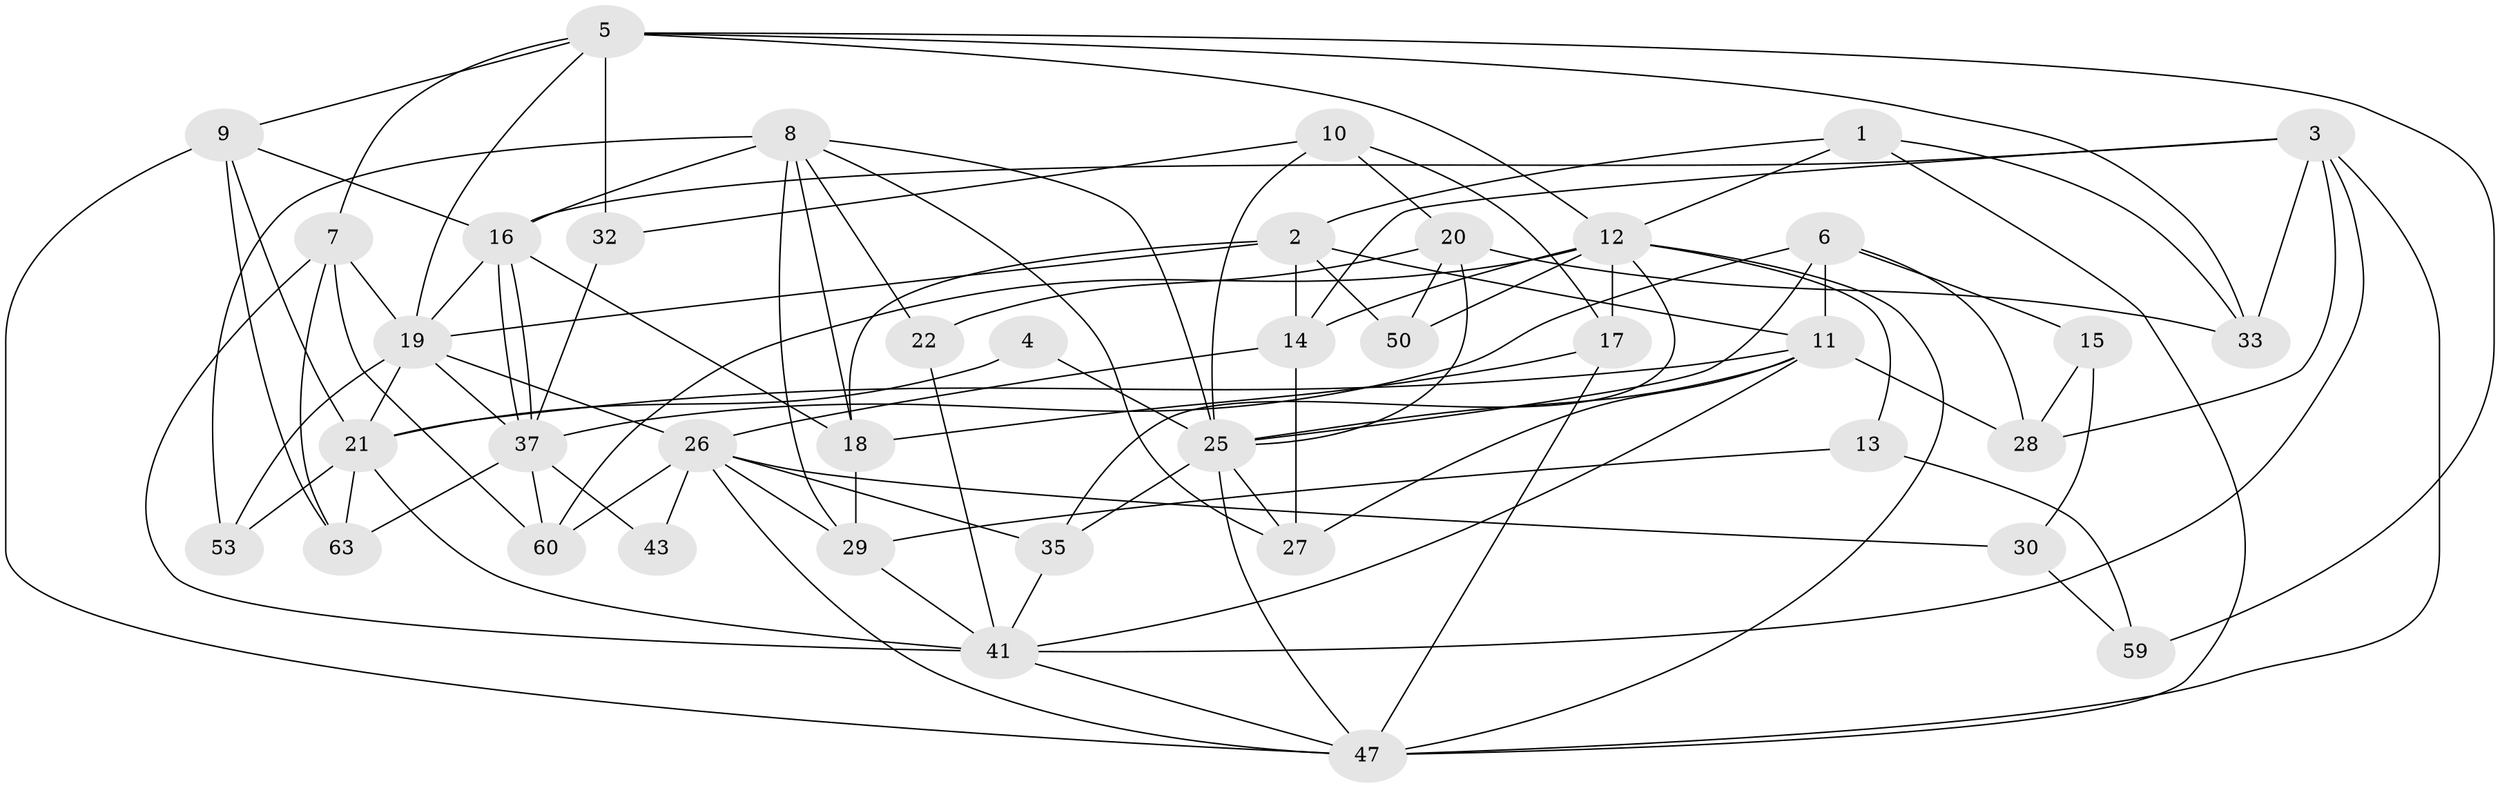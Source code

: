 // original degree distribution, {2: 0.09230769230769231, 3: 0.3230769230769231, 4: 0.26153846153846155, 6: 0.09230769230769231, 5: 0.2, 8: 0.03076923076923077}
// Generated by graph-tools (version 1.1) at 2025/11/02/27/25 16:11:20]
// undirected, 40 vertices, 102 edges
graph export_dot {
graph [start="1"]
  node [color=gray90,style=filled];
  1 [super="+45"];
  2 [super="+55"];
  3 [super="+51"];
  4;
  5 [super="+39"];
  6 [super="+49"];
  7 [super="+61"];
  8 [super="+65"];
  9 [super="+64"];
  10;
  11 [super="+34"];
  12 [super="+31"];
  13;
  14 [super="+23"];
  15;
  16 [super="+36"];
  17 [super="+48"];
  18 [super="+52"];
  19 [super="+62"];
  20 [super="+42"];
  21 [super="+24"];
  22;
  25 [super="+57"];
  26 [super="+56"];
  27 [super="+46"];
  28;
  29 [super="+38"];
  30;
  32;
  33;
  35 [super="+58"];
  37 [super="+40"];
  41 [super="+44"];
  43;
  47 [super="+54"];
  50;
  53;
  59;
  60;
  63;
  1 -- 47;
  1 -- 2;
  1 -- 12;
  1 -- 33;
  2 -- 50;
  2 -- 11;
  2 -- 18;
  2 -- 19;
  2 -- 14;
  3 -- 33;
  3 -- 28;
  3 -- 47;
  3 -- 16;
  3 -- 41;
  3 -- 14;
  4 -- 21;
  4 -- 25;
  5 -- 33;
  5 -- 59;
  5 -- 32;
  5 -- 19;
  5 -- 7;
  5 -- 12;
  5 -- 9;
  6 -- 28;
  6 -- 11;
  6 -- 25;
  6 -- 37;
  6 -- 15;
  7 -- 63;
  7 -- 60;
  7 -- 41;
  7 -- 19;
  8 -- 53;
  8 -- 16;
  8 -- 18;
  8 -- 22;
  8 -- 25;
  8 -- 27;
  8 -- 29;
  9 -- 63;
  9 -- 16;
  9 -- 21;
  9 -- 47;
  10 -- 25;
  10 -- 32;
  10 -- 17;
  10 -- 20;
  11 -- 25;
  11 -- 28;
  11 -- 21;
  11 -- 41;
  11 -- 27;
  12 -- 47;
  12 -- 60;
  12 -- 13;
  12 -- 50;
  12 -- 17;
  12 -- 35;
  12 -- 14;
  13 -- 59;
  13 -- 29;
  14 -- 27;
  14 -- 26;
  15 -- 28;
  15 -- 30;
  16 -- 37;
  16 -- 37;
  16 -- 19;
  16 -- 18;
  17 -- 18;
  17 -- 47;
  18 -- 29;
  19 -- 53;
  19 -- 21;
  19 -- 26;
  19 -- 37;
  20 -- 22;
  20 -- 33;
  20 -- 50;
  20 -- 25;
  21 -- 63;
  21 -- 41;
  21 -- 53;
  22 -- 41;
  25 -- 35;
  25 -- 47;
  25 -- 27;
  26 -- 30;
  26 -- 43;
  26 -- 60;
  26 -- 35;
  26 -- 29;
  26 -- 47;
  29 -- 41;
  30 -- 59;
  32 -- 37;
  35 -- 41;
  37 -- 63;
  37 -- 43;
  37 -- 60;
  41 -- 47;
}
